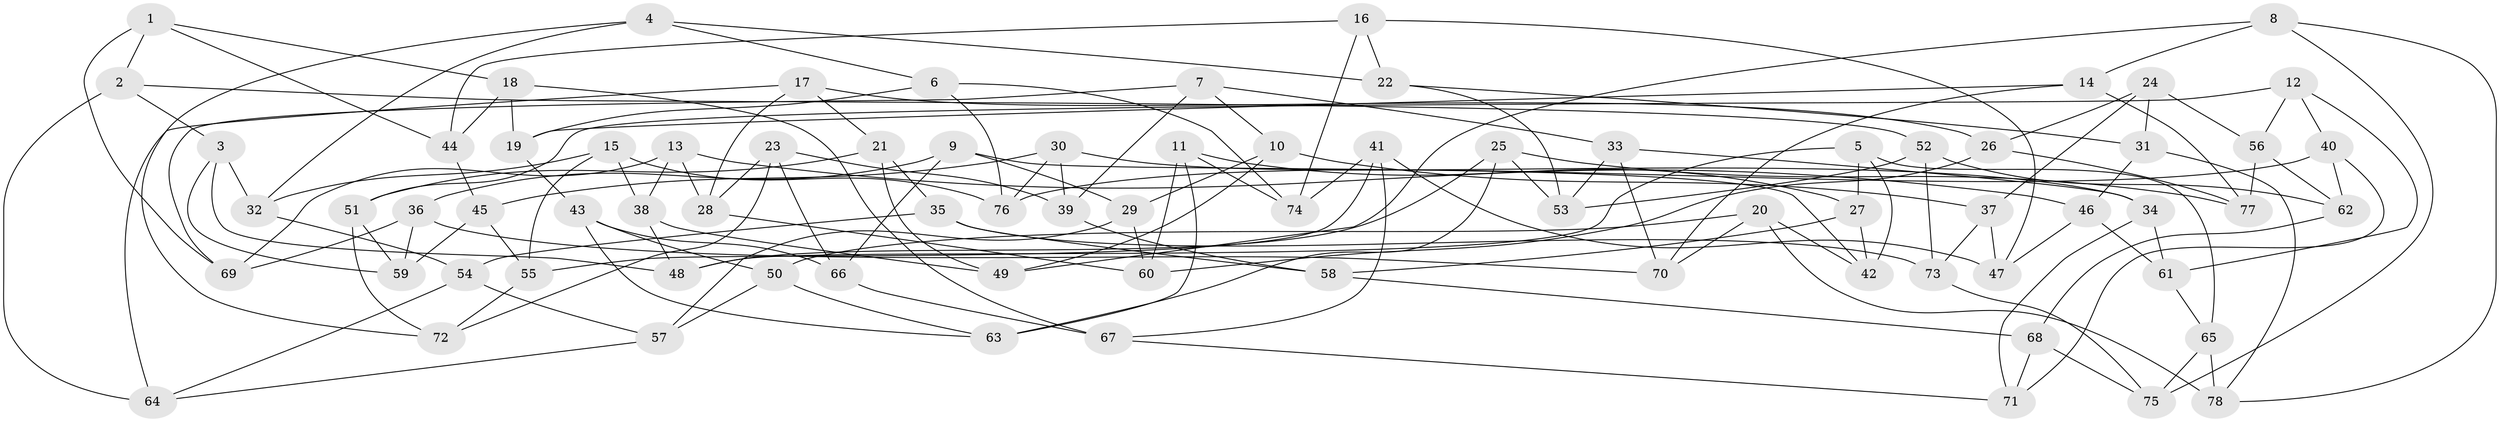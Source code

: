 // coarse degree distribution, {4: 0.6304347826086957, 5: 0.13043478260869565, 3: 0.08695652173913043, 7: 0.021739130434782608, 6: 0.043478260869565216, 11: 0.021739130434782608, 10: 0.021739130434782608, 9: 0.043478260869565216}
// Generated by graph-tools (version 1.1) at 2025/03/03/04/25 22:03:00]
// undirected, 78 vertices, 156 edges
graph export_dot {
graph [start="1"]
  node [color=gray90,style=filled];
  1;
  2;
  3;
  4;
  5;
  6;
  7;
  8;
  9;
  10;
  11;
  12;
  13;
  14;
  15;
  16;
  17;
  18;
  19;
  20;
  21;
  22;
  23;
  24;
  25;
  26;
  27;
  28;
  29;
  30;
  31;
  32;
  33;
  34;
  35;
  36;
  37;
  38;
  39;
  40;
  41;
  42;
  43;
  44;
  45;
  46;
  47;
  48;
  49;
  50;
  51;
  52;
  53;
  54;
  55;
  56;
  57;
  58;
  59;
  60;
  61;
  62;
  63;
  64;
  65;
  66;
  67;
  68;
  69;
  70;
  71;
  72;
  73;
  74;
  75;
  76;
  77;
  78;
  1 -- 44;
  1 -- 18;
  1 -- 69;
  1 -- 2;
  2 -- 52;
  2 -- 3;
  2 -- 64;
  3 -- 59;
  3 -- 32;
  3 -- 48;
  4 -- 72;
  4 -- 6;
  4 -- 32;
  4 -- 22;
  5 -- 27;
  5 -- 65;
  5 -- 48;
  5 -- 42;
  6 -- 19;
  6 -- 74;
  6 -- 76;
  7 -- 33;
  7 -- 10;
  7 -- 69;
  7 -- 39;
  8 -- 75;
  8 -- 78;
  8 -- 49;
  8 -- 14;
  9 -- 36;
  9 -- 29;
  9 -- 66;
  9 -- 42;
  10 -- 29;
  10 -- 37;
  10 -- 49;
  11 -- 27;
  11 -- 74;
  11 -- 63;
  11 -- 60;
  12 -- 51;
  12 -- 56;
  12 -- 61;
  12 -- 40;
  13 -- 28;
  13 -- 69;
  13 -- 38;
  13 -- 46;
  14 -- 77;
  14 -- 19;
  14 -- 70;
  15 -- 55;
  15 -- 38;
  15 -- 76;
  15 -- 32;
  16 -- 44;
  16 -- 74;
  16 -- 22;
  16 -- 47;
  17 -- 28;
  17 -- 26;
  17 -- 64;
  17 -- 21;
  18 -- 44;
  18 -- 67;
  18 -- 19;
  19 -- 43;
  20 -- 42;
  20 -- 50;
  20 -- 70;
  20 -- 78;
  21 -- 35;
  21 -- 49;
  21 -- 51;
  22 -- 53;
  22 -- 31;
  23 -- 28;
  23 -- 72;
  23 -- 39;
  23 -- 66;
  24 -- 37;
  24 -- 26;
  24 -- 31;
  24 -- 56;
  25 -- 63;
  25 -- 77;
  25 -- 53;
  25 -- 48;
  26 -- 77;
  26 -- 60;
  27 -- 42;
  27 -- 58;
  28 -- 60;
  29 -- 60;
  29 -- 57;
  30 -- 76;
  30 -- 39;
  30 -- 34;
  30 -- 45;
  31 -- 78;
  31 -- 46;
  32 -- 54;
  33 -- 70;
  33 -- 53;
  33 -- 34;
  34 -- 61;
  34 -- 71;
  35 -- 54;
  35 -- 58;
  35 -- 73;
  36 -- 59;
  36 -- 69;
  36 -- 70;
  37 -- 73;
  37 -- 47;
  38 -- 49;
  38 -- 48;
  39 -- 58;
  40 -- 76;
  40 -- 62;
  40 -- 71;
  41 -- 55;
  41 -- 67;
  41 -- 47;
  41 -- 74;
  43 -- 66;
  43 -- 50;
  43 -- 63;
  44 -- 45;
  45 -- 59;
  45 -- 55;
  46 -- 61;
  46 -- 47;
  50 -- 63;
  50 -- 57;
  51 -- 59;
  51 -- 72;
  52 -- 62;
  52 -- 73;
  52 -- 53;
  54 -- 57;
  54 -- 64;
  55 -- 72;
  56 -- 77;
  56 -- 62;
  57 -- 64;
  58 -- 68;
  61 -- 65;
  62 -- 68;
  65 -- 75;
  65 -- 78;
  66 -- 67;
  67 -- 71;
  68 -- 75;
  68 -- 71;
  73 -- 75;
}
